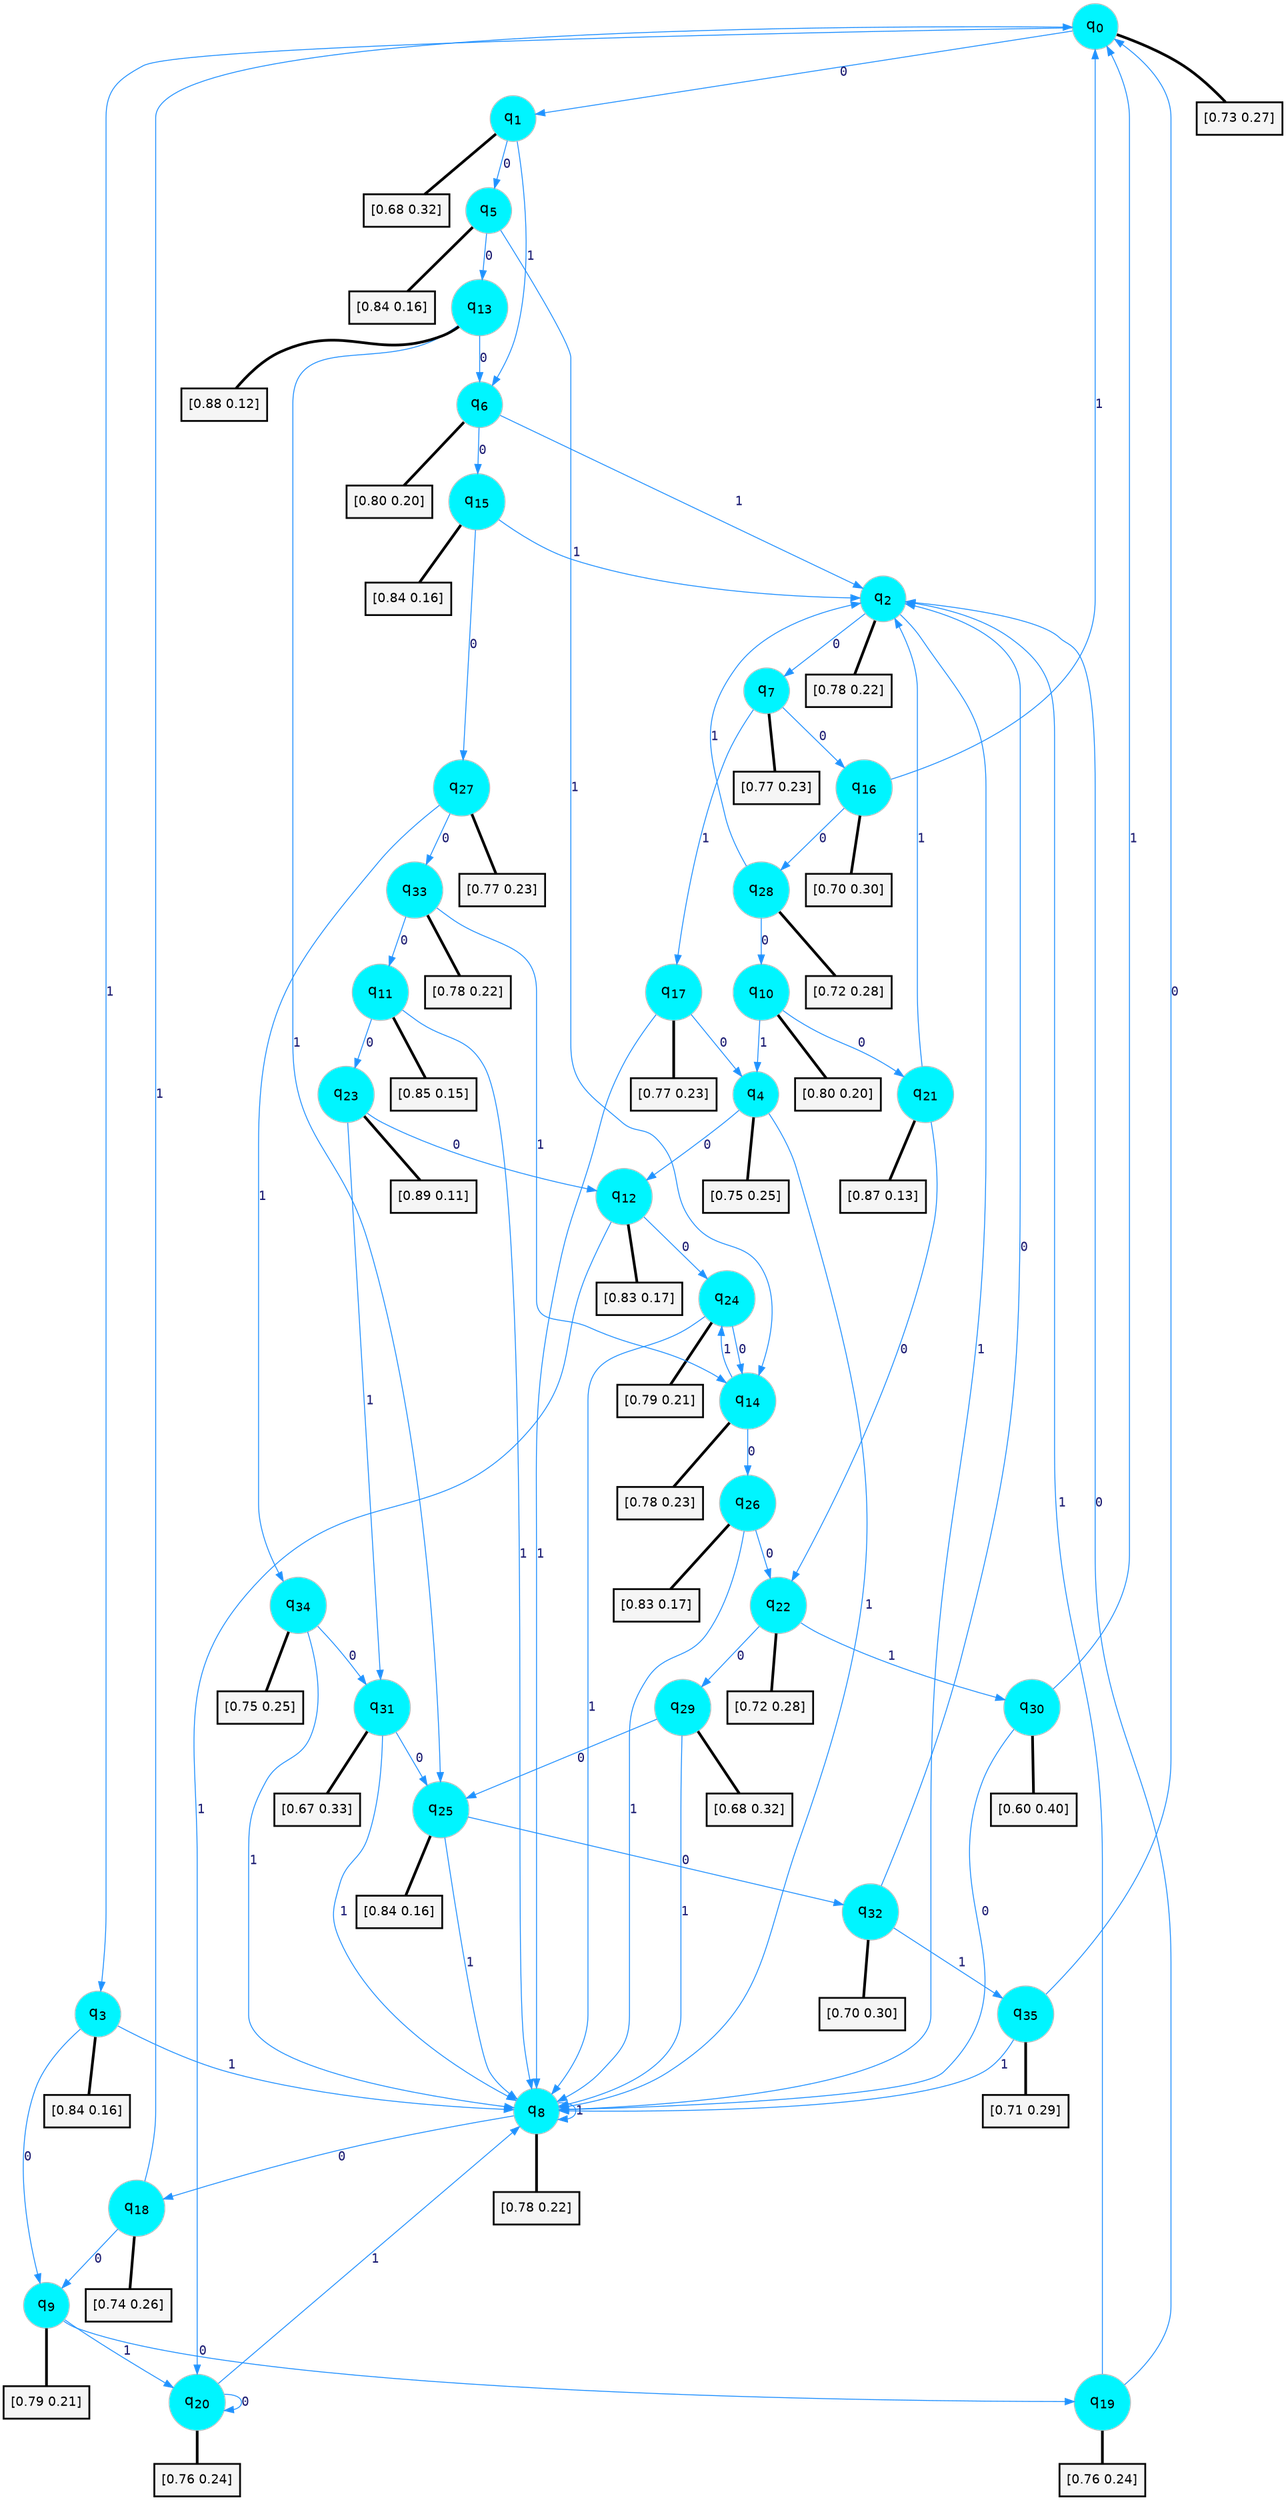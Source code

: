 digraph G {
graph [
bgcolor=transparent, dpi=300, rankdir=TD, size="40,25"];
node [
color=gray, fillcolor=turquoise1, fontcolor=black, fontname=Helvetica, fontsize=16, fontweight=bold, shape=circle, style=filled];
edge [
arrowsize=1, color=dodgerblue1, fontcolor=midnightblue, fontname=courier, fontweight=bold, penwidth=1, style=solid, weight=20];
0[label=<q<SUB>0</SUB>>];
1[label=<q<SUB>1</SUB>>];
2[label=<q<SUB>2</SUB>>];
3[label=<q<SUB>3</SUB>>];
4[label=<q<SUB>4</SUB>>];
5[label=<q<SUB>5</SUB>>];
6[label=<q<SUB>6</SUB>>];
7[label=<q<SUB>7</SUB>>];
8[label=<q<SUB>8</SUB>>];
9[label=<q<SUB>9</SUB>>];
10[label=<q<SUB>10</SUB>>];
11[label=<q<SUB>11</SUB>>];
12[label=<q<SUB>12</SUB>>];
13[label=<q<SUB>13</SUB>>];
14[label=<q<SUB>14</SUB>>];
15[label=<q<SUB>15</SUB>>];
16[label=<q<SUB>16</SUB>>];
17[label=<q<SUB>17</SUB>>];
18[label=<q<SUB>18</SUB>>];
19[label=<q<SUB>19</SUB>>];
20[label=<q<SUB>20</SUB>>];
21[label=<q<SUB>21</SUB>>];
22[label=<q<SUB>22</SUB>>];
23[label=<q<SUB>23</SUB>>];
24[label=<q<SUB>24</SUB>>];
25[label=<q<SUB>25</SUB>>];
26[label=<q<SUB>26</SUB>>];
27[label=<q<SUB>27</SUB>>];
28[label=<q<SUB>28</SUB>>];
29[label=<q<SUB>29</SUB>>];
30[label=<q<SUB>30</SUB>>];
31[label=<q<SUB>31</SUB>>];
32[label=<q<SUB>32</SUB>>];
33[label=<q<SUB>33</SUB>>];
34[label=<q<SUB>34</SUB>>];
35[label=<q<SUB>35</SUB>>];
36[label="[0.73 0.27]", shape=box,fontcolor=black, fontname=Helvetica, fontsize=14, penwidth=2, fillcolor=whitesmoke,color=black];
37[label="[0.68 0.32]", shape=box,fontcolor=black, fontname=Helvetica, fontsize=14, penwidth=2, fillcolor=whitesmoke,color=black];
38[label="[0.78 0.22]", shape=box,fontcolor=black, fontname=Helvetica, fontsize=14, penwidth=2, fillcolor=whitesmoke,color=black];
39[label="[0.84 0.16]", shape=box,fontcolor=black, fontname=Helvetica, fontsize=14, penwidth=2, fillcolor=whitesmoke,color=black];
40[label="[0.75 0.25]", shape=box,fontcolor=black, fontname=Helvetica, fontsize=14, penwidth=2, fillcolor=whitesmoke,color=black];
41[label="[0.84 0.16]", shape=box,fontcolor=black, fontname=Helvetica, fontsize=14, penwidth=2, fillcolor=whitesmoke,color=black];
42[label="[0.80 0.20]", shape=box,fontcolor=black, fontname=Helvetica, fontsize=14, penwidth=2, fillcolor=whitesmoke,color=black];
43[label="[0.77 0.23]", shape=box,fontcolor=black, fontname=Helvetica, fontsize=14, penwidth=2, fillcolor=whitesmoke,color=black];
44[label="[0.78 0.22]", shape=box,fontcolor=black, fontname=Helvetica, fontsize=14, penwidth=2, fillcolor=whitesmoke,color=black];
45[label="[0.79 0.21]", shape=box,fontcolor=black, fontname=Helvetica, fontsize=14, penwidth=2, fillcolor=whitesmoke,color=black];
46[label="[0.80 0.20]", shape=box,fontcolor=black, fontname=Helvetica, fontsize=14, penwidth=2, fillcolor=whitesmoke,color=black];
47[label="[0.85 0.15]", shape=box,fontcolor=black, fontname=Helvetica, fontsize=14, penwidth=2, fillcolor=whitesmoke,color=black];
48[label="[0.83 0.17]", shape=box,fontcolor=black, fontname=Helvetica, fontsize=14, penwidth=2, fillcolor=whitesmoke,color=black];
49[label="[0.88 0.12]", shape=box,fontcolor=black, fontname=Helvetica, fontsize=14, penwidth=2, fillcolor=whitesmoke,color=black];
50[label="[0.78 0.23]", shape=box,fontcolor=black, fontname=Helvetica, fontsize=14, penwidth=2, fillcolor=whitesmoke,color=black];
51[label="[0.84 0.16]", shape=box,fontcolor=black, fontname=Helvetica, fontsize=14, penwidth=2, fillcolor=whitesmoke,color=black];
52[label="[0.70 0.30]", shape=box,fontcolor=black, fontname=Helvetica, fontsize=14, penwidth=2, fillcolor=whitesmoke,color=black];
53[label="[0.77 0.23]", shape=box,fontcolor=black, fontname=Helvetica, fontsize=14, penwidth=2, fillcolor=whitesmoke,color=black];
54[label="[0.74 0.26]", shape=box,fontcolor=black, fontname=Helvetica, fontsize=14, penwidth=2, fillcolor=whitesmoke,color=black];
55[label="[0.76 0.24]", shape=box,fontcolor=black, fontname=Helvetica, fontsize=14, penwidth=2, fillcolor=whitesmoke,color=black];
56[label="[0.76 0.24]", shape=box,fontcolor=black, fontname=Helvetica, fontsize=14, penwidth=2, fillcolor=whitesmoke,color=black];
57[label="[0.87 0.13]", shape=box,fontcolor=black, fontname=Helvetica, fontsize=14, penwidth=2, fillcolor=whitesmoke,color=black];
58[label="[0.72 0.28]", shape=box,fontcolor=black, fontname=Helvetica, fontsize=14, penwidth=2, fillcolor=whitesmoke,color=black];
59[label="[0.89 0.11]", shape=box,fontcolor=black, fontname=Helvetica, fontsize=14, penwidth=2, fillcolor=whitesmoke,color=black];
60[label="[0.79 0.21]", shape=box,fontcolor=black, fontname=Helvetica, fontsize=14, penwidth=2, fillcolor=whitesmoke,color=black];
61[label="[0.84 0.16]", shape=box,fontcolor=black, fontname=Helvetica, fontsize=14, penwidth=2, fillcolor=whitesmoke,color=black];
62[label="[0.83 0.17]", shape=box,fontcolor=black, fontname=Helvetica, fontsize=14, penwidth=2, fillcolor=whitesmoke,color=black];
63[label="[0.77 0.23]", shape=box,fontcolor=black, fontname=Helvetica, fontsize=14, penwidth=2, fillcolor=whitesmoke,color=black];
64[label="[0.72 0.28]", shape=box,fontcolor=black, fontname=Helvetica, fontsize=14, penwidth=2, fillcolor=whitesmoke,color=black];
65[label="[0.68 0.32]", shape=box,fontcolor=black, fontname=Helvetica, fontsize=14, penwidth=2, fillcolor=whitesmoke,color=black];
66[label="[0.60 0.40]", shape=box,fontcolor=black, fontname=Helvetica, fontsize=14, penwidth=2, fillcolor=whitesmoke,color=black];
67[label="[0.67 0.33]", shape=box,fontcolor=black, fontname=Helvetica, fontsize=14, penwidth=2, fillcolor=whitesmoke,color=black];
68[label="[0.70 0.30]", shape=box,fontcolor=black, fontname=Helvetica, fontsize=14, penwidth=2, fillcolor=whitesmoke,color=black];
69[label="[0.78 0.22]", shape=box,fontcolor=black, fontname=Helvetica, fontsize=14, penwidth=2, fillcolor=whitesmoke,color=black];
70[label="[0.75 0.25]", shape=box,fontcolor=black, fontname=Helvetica, fontsize=14, penwidth=2, fillcolor=whitesmoke,color=black];
71[label="[0.71 0.29]", shape=box,fontcolor=black, fontname=Helvetica, fontsize=14, penwidth=2, fillcolor=whitesmoke,color=black];
0->1 [label=0];
0->3 [label=1];
0->36 [arrowhead=none, penwidth=3,color=black];
1->5 [label=0];
1->6 [label=1];
1->37 [arrowhead=none, penwidth=3,color=black];
2->7 [label=0];
2->8 [label=1];
2->38 [arrowhead=none, penwidth=3,color=black];
3->9 [label=0];
3->8 [label=1];
3->39 [arrowhead=none, penwidth=3,color=black];
4->12 [label=0];
4->8 [label=1];
4->40 [arrowhead=none, penwidth=3,color=black];
5->13 [label=0];
5->14 [label=1];
5->41 [arrowhead=none, penwidth=3,color=black];
6->15 [label=0];
6->2 [label=1];
6->42 [arrowhead=none, penwidth=3,color=black];
7->16 [label=0];
7->17 [label=1];
7->43 [arrowhead=none, penwidth=3,color=black];
8->18 [label=0];
8->8 [label=1];
8->44 [arrowhead=none, penwidth=3,color=black];
9->19 [label=0];
9->20 [label=1];
9->45 [arrowhead=none, penwidth=3,color=black];
10->21 [label=0];
10->4 [label=1];
10->46 [arrowhead=none, penwidth=3,color=black];
11->23 [label=0];
11->8 [label=1];
11->47 [arrowhead=none, penwidth=3,color=black];
12->24 [label=0];
12->20 [label=1];
12->48 [arrowhead=none, penwidth=3,color=black];
13->6 [label=0];
13->25 [label=1];
13->49 [arrowhead=none, penwidth=3,color=black];
14->26 [label=0];
14->24 [label=1];
14->50 [arrowhead=none, penwidth=3,color=black];
15->27 [label=0];
15->2 [label=1];
15->51 [arrowhead=none, penwidth=3,color=black];
16->28 [label=0];
16->0 [label=1];
16->52 [arrowhead=none, penwidth=3,color=black];
17->4 [label=0];
17->8 [label=1];
17->53 [arrowhead=none, penwidth=3,color=black];
18->9 [label=0];
18->0 [label=1];
18->54 [arrowhead=none, penwidth=3,color=black];
19->2 [label=0];
19->2 [label=1];
19->55 [arrowhead=none, penwidth=3,color=black];
20->20 [label=0];
20->8 [label=1];
20->56 [arrowhead=none, penwidth=3,color=black];
21->22 [label=0];
21->2 [label=1];
21->57 [arrowhead=none, penwidth=3,color=black];
22->29 [label=0];
22->30 [label=1];
22->58 [arrowhead=none, penwidth=3,color=black];
23->12 [label=0];
23->31 [label=1];
23->59 [arrowhead=none, penwidth=3,color=black];
24->14 [label=0];
24->8 [label=1];
24->60 [arrowhead=none, penwidth=3,color=black];
25->32 [label=0];
25->8 [label=1];
25->61 [arrowhead=none, penwidth=3,color=black];
26->22 [label=0];
26->8 [label=1];
26->62 [arrowhead=none, penwidth=3,color=black];
27->33 [label=0];
27->34 [label=1];
27->63 [arrowhead=none, penwidth=3,color=black];
28->10 [label=0];
28->2 [label=1];
28->64 [arrowhead=none, penwidth=3,color=black];
29->25 [label=0];
29->8 [label=1];
29->65 [arrowhead=none, penwidth=3,color=black];
30->8 [label=0];
30->0 [label=1];
30->66 [arrowhead=none, penwidth=3,color=black];
31->25 [label=0];
31->8 [label=1];
31->67 [arrowhead=none, penwidth=3,color=black];
32->2 [label=0];
32->35 [label=1];
32->68 [arrowhead=none, penwidth=3,color=black];
33->11 [label=0];
33->14 [label=1];
33->69 [arrowhead=none, penwidth=3,color=black];
34->31 [label=0];
34->8 [label=1];
34->70 [arrowhead=none, penwidth=3,color=black];
35->0 [label=0];
35->8 [label=1];
35->71 [arrowhead=none, penwidth=3,color=black];
}
